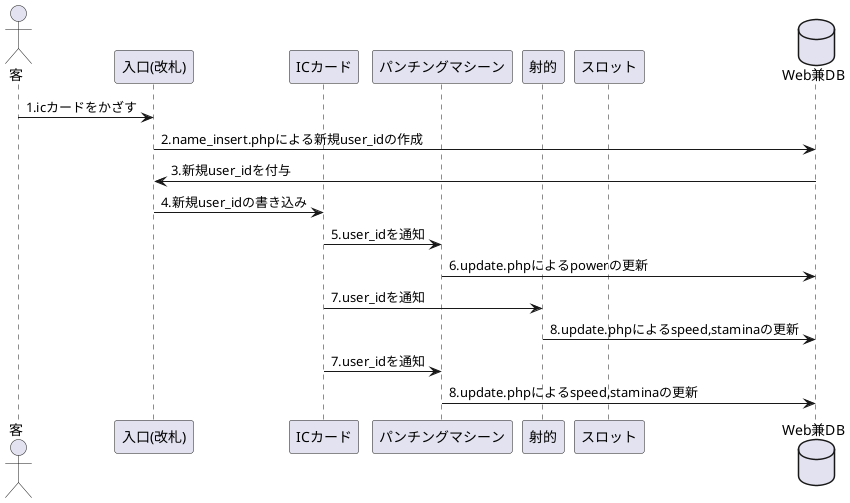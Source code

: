 @startuml
skinparam Shadowing false


actor 客 as client
participant "入口(改札)" as ent
participant ICカード as ic 
participant パンチングマシーン as panti
participant 射的 as shot
participant スロット as slot

database Web兼DB as db 

client->ent : 1.icカードをかざす
ent->db: 2.name_insert.phpによる新規user_idの作成
db->ent:3.新規user_idを付与
ent->ic:4.新規user_idの書き込み
ic->panti:5.user_idを通知
panti->db:6.update.phpによるpowerの更新
ic->shot:7.user_idを通知
shot->db:8.update.phpによるspeed,staminaの更新
ic->panti:7.user_idを通知
panti->db:8.update.phpによるspeed,staminaの更新


@enduml
